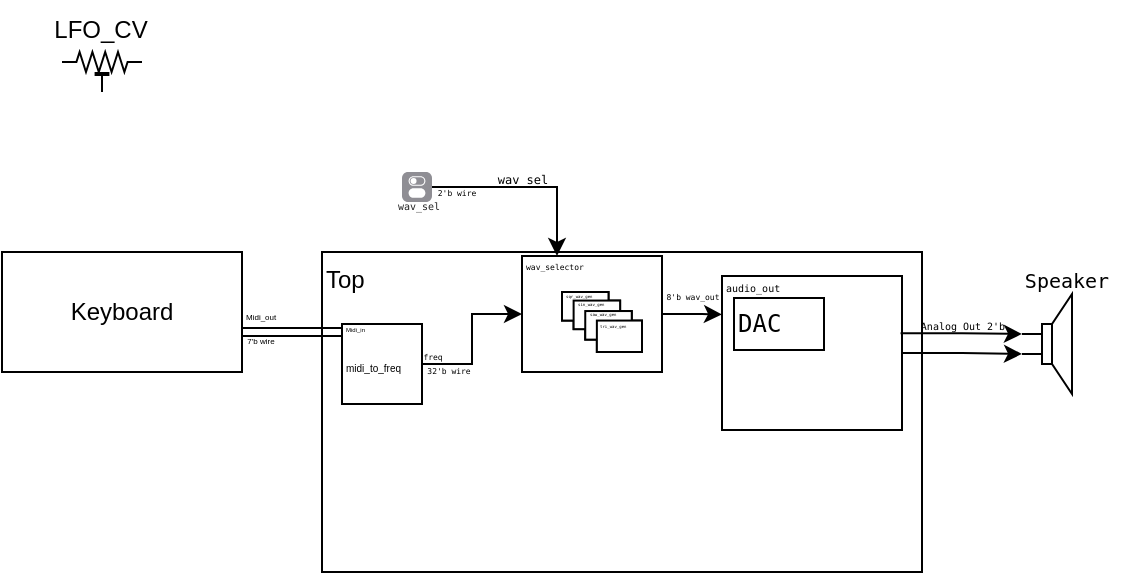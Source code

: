 <mxfile version="24.7.17">
  <diagram name="Page-1" id="_QOZc0Kbb-y-8wDCSOqI">
    <mxGraphModel dx="576" dy="1396" grid="1" gridSize="10" guides="1" tooltips="1" connect="1" arrows="1" fold="1" page="1" pageScale="1" pageWidth="850" pageHeight="1100" math="0" shadow="0">
      <root>
        <mxCell id="0" />
        <mxCell id="1" parent="0" />
        <mxCell id="DpxpJyjisL2csvLSL_Co-1" value="Top" style="rounded=0;whiteSpace=wrap;html=1;align=left;verticalAlign=top;" parent="1" vertex="1">
          <mxGeometry x="180" y="120" width="300" height="160" as="geometry" />
        </mxCell>
        <mxCell id="DpxpJyjisL2csvLSL_Co-22" style="edgeStyle=orthogonalEdgeStyle;rounded=0;orthogonalLoop=1;jettySize=auto;html=1;exitX=1;exitY=0.5;exitDx=0;exitDy=0;entryX=0;entryY=0.5;entryDx=0;entryDy=0;" parent="1" source="DpxpJyjisL2csvLSL_Co-2" target="DpxpJyjisL2csvLSL_Co-12" edge="1">
          <mxGeometry relative="1" as="geometry" />
        </mxCell>
        <mxCell id="DpxpJyjisL2csvLSL_Co-27" value="&lt;pre style=&quot;line-height: 0%;&quot;&gt;&lt;font style=&quot;font-size: 4px;&quot;&gt;32&#39;b wire&lt;/font&gt;&lt;/pre&gt;" style="edgeLabel;html=1;align=center;verticalAlign=middle;resizable=0;points=[];labelBackgroundColor=none;" parent="DpxpJyjisL2csvLSL_Co-22" vertex="1" connectable="0">
          <mxGeometry x="-0.697" relative="1" as="geometry">
            <mxPoint x="1" y="2" as="offset" />
          </mxGeometry>
        </mxCell>
        <mxCell id="DpxpJyjisL2csvLSL_Co-28" value="&lt;pre&gt;&lt;font style=&quot;font-size: 4px;&quot;&gt;freq&lt;/font&gt;&lt;/pre&gt;" style="edgeLabel;html=1;align=center;verticalAlign=middle;resizable=0;points=[];labelBackgroundColor=none;" parent="DpxpJyjisL2csvLSL_Co-22" vertex="1" connectable="0">
          <mxGeometry x="-0.113" relative="1" as="geometry">
            <mxPoint x="-20" y="2" as="offset" />
          </mxGeometry>
        </mxCell>
        <mxCell id="DpxpJyjisL2csvLSL_Co-2" value="&lt;font style=&quot;font-size: 5px;&quot;&gt;midi_to_freq&lt;/font&gt;" style="rounded=0;whiteSpace=wrap;html=1;align=left;" parent="1" vertex="1">
          <mxGeometry x="190" y="156" width="40" height="40" as="geometry" />
        </mxCell>
        <mxCell id="DpxpJyjisL2csvLSL_Co-3" value="Keyboard" style="rounded=0;whiteSpace=wrap;html=1;" parent="1" vertex="1">
          <mxGeometry x="20" y="120" width="120" height="60" as="geometry" />
        </mxCell>
        <mxCell id="DpxpJyjisL2csvLSL_Co-4" value="" style="shape=link;html=1;rounded=0;entryX=0;entryY=0.25;entryDx=0;entryDy=0;" parent="1" target="DpxpJyjisL2csvLSL_Co-1" edge="1">
          <mxGeometry width="100" relative="1" as="geometry">
            <mxPoint x="140" y="160" as="sourcePoint" />
            <mxPoint x="210" y="160" as="targetPoint" />
          </mxGeometry>
        </mxCell>
        <mxCell id="DpxpJyjisL2csvLSL_Co-5" value="&lt;font style=&quot;font-size: 4px;&quot;&gt;Midi_out&lt;/font&gt;" style="edgeLabel;html=1;align=left;verticalAlign=middle;resizable=0;points=[];" parent="DpxpJyjisL2csvLSL_Co-4" vertex="1" connectable="0">
          <mxGeometry x="-0.397" y="3" relative="1" as="geometry">
            <mxPoint x="-12" y="-7" as="offset" />
          </mxGeometry>
        </mxCell>
        <mxCell id="DpxpJyjisL2csvLSL_Co-6" value="&lt;font style=&quot;font-size: 3px;&quot;&gt;Midi_in&lt;/font&gt;" style="text;html=1;align=left;verticalAlign=middle;resizable=0;points=[];autosize=1;strokeColor=none;fillColor=none;" parent="1" vertex="1">
          <mxGeometry x="190" y="141" width="30" height="30" as="geometry" />
        </mxCell>
        <mxCell id="DpxpJyjisL2csvLSL_Co-7" value="&lt;font style=&quot;font-size: 4px;&quot;&gt;7&#39;b wire&lt;/font&gt;" style="text;html=1;align=center;verticalAlign=middle;resizable=0;points=[];autosize=1;strokeColor=none;fillColor=none;" parent="1" vertex="1">
          <mxGeometry x="129" y="147" width="40" height="30" as="geometry" />
        </mxCell>
        <mxCell id="DpxpJyjisL2csvLSL_Co-10" value="" style="shape=link;html=1;rounded=0;" parent="1" edge="1">
          <mxGeometry width="100" relative="1" as="geometry">
            <mxPoint x="160" y="160" as="sourcePoint" />
            <mxPoint x="190" y="160" as="targetPoint" />
          </mxGeometry>
        </mxCell>
        <mxCell id="DpxpJyjisL2csvLSL_Co-38" style="edgeStyle=orthogonalEdgeStyle;rounded=0;orthogonalLoop=1;jettySize=auto;html=1;exitX=0;exitY=0.5;exitDx=0;exitDy=0;entryX=0;entryY=0.75;entryDx=0;entryDy=0;" parent="1" source="DpxpJyjisL2csvLSL_Co-12" target="DpxpJyjisL2csvLSL_Co-32" edge="1">
          <mxGeometry relative="1" as="geometry" />
        </mxCell>
        <mxCell id="xatcxTwvZZ-EbhXHnizl-2" style="edgeStyle=orthogonalEdgeStyle;rounded=0;orthogonalLoop=1;jettySize=auto;html=1;entryX=0;entryY=0.25;entryDx=0;entryDy=0;" edge="1" parent="1" source="DpxpJyjisL2csvLSL_Co-12" target="DpxpJyjisL2csvLSL_Co-41">
          <mxGeometry relative="1" as="geometry" />
        </mxCell>
        <mxCell id="xatcxTwvZZ-EbhXHnizl-10" style="edgeStyle=orthogonalEdgeStyle;rounded=0;orthogonalLoop=1;jettySize=auto;html=1;exitX=0;exitY=0.5;exitDx=0;exitDy=0;entryX=0;entryY=0.75;entryDx=0;entryDy=0;" edge="1" parent="1" source="DpxpJyjisL2csvLSL_Co-12" target="DpxpJyjisL2csvLSL_Co-32">
          <mxGeometry relative="1" as="geometry" />
        </mxCell>
        <mxCell id="xatcxTwvZZ-EbhXHnizl-11" style="edgeStyle=orthogonalEdgeStyle;rounded=0;orthogonalLoop=1;jettySize=auto;html=1;exitX=0;exitY=0.5;exitDx=0;exitDy=0;entryX=0;entryY=0.75;entryDx=0;entryDy=0;startSize=5;" edge="1" parent="1" source="DpxpJyjisL2csvLSL_Co-12" target="DpxpJyjisL2csvLSL_Co-32">
          <mxGeometry relative="1" as="geometry" />
        </mxCell>
        <mxCell id="DpxpJyjisL2csvLSL_Co-12" value="&lt;pre style=&quot;line-height: 70%; margin-bottom: 50px; margin-top: 0px;&quot;&gt;&lt;font style=&quot;font-size: 4px;&quot;&gt;wav_selector&lt;/font&gt;&lt;/pre&gt;" style="rounded=0;whiteSpace=wrap;html=1;align=left;" parent="1" vertex="1">
          <mxGeometry x="280" y="122" width="70" height="58" as="geometry" />
        </mxCell>
        <mxCell id="DpxpJyjisL2csvLSL_Co-13" value="" style="pointerEvents=1;verticalLabelPosition=bottom;shadow=0;dashed=0;align=center;html=1;verticalAlign=top;shape=mxgraph.electrical.resistors.trimmer_pot_2;" parent="1" vertex="1">
          <mxGeometry x="50" y="20" width="40" height="20" as="geometry" />
        </mxCell>
        <mxCell id="DpxpJyjisL2csvLSL_Co-14" value="LFO_CV" style="text;html=1;align=center;verticalAlign=middle;resizable=0;points=[];autosize=1;strokeColor=none;fillColor=none;" parent="1" vertex="1">
          <mxGeometry x="34" y="-6" width="70" height="30" as="geometry" />
        </mxCell>
        <mxCell id="DpxpJyjisL2csvLSL_Co-24" value="" style="edgeStyle=orthogonalEdgeStyle;rounded=0;orthogonalLoop=1;jettySize=auto;html=1;entryX=0.25;entryY=0;entryDx=0;entryDy=0;" parent="1" source="DpxpJyjisL2csvLSL_Co-15" target="DpxpJyjisL2csvLSL_Co-12" edge="1">
          <mxGeometry relative="1" as="geometry" />
        </mxCell>
        <mxCell id="DpxpJyjisL2csvLSL_Co-26" value="&lt;pre style=&quot;line-height: 0%;&quot;&gt;&lt;font style=&quot;font-size: 4px;&quot;&gt;2&#39;b wire&lt;/font&gt;&lt;/pre&gt;&lt;div style=&quot;line-height: 0%; font-size: 10px;&quot;&gt;&lt;br&gt;&lt;/div&gt;" style="edgeLabel;html=1;align=center;verticalAlign=bottom;resizable=0;points=[];labelBackgroundColor=none;" parent="DpxpJyjisL2csvLSL_Co-24" vertex="1" connectable="0">
          <mxGeometry x="-0.54" relative="1" as="geometry">
            <mxPoint x="-11" y="19" as="offset" />
          </mxGeometry>
        </mxCell>
        <mxCell id="DpxpJyjisL2csvLSL_Co-15" value="&lt;pre style=&quot;margin-bottom: 0px; margin-top: -10px;&quot;&gt;&lt;font style=&quot;font-size: 5px;&quot;&gt;wav_sel&lt;/font&gt;&lt;/pre&gt;&lt;div style=&quot;font-size: 7px;&quot;&gt;&lt;br&gt;&lt;/div&gt;" style="html=1;strokeWidth=1;shadow=0;dashed=0;shape=mxgraph.ios7.misc.switch;fillColor=#8F8E94;strokeColor=none;buttonText=;strokeColor2=#222222;fontColor=#222222;fontSize=8;verticalLabelPosition=bottom;verticalAlign=top;align=center;sketch=0;" parent="1" vertex="1">
          <mxGeometry x="220" y="80" width="15" height="15" as="geometry" />
        </mxCell>
        <mxCell id="DpxpJyjisL2csvLSL_Co-11" value="&lt;pre style=&quot;line-height: 10%; padding-top: 0px; padding-bottom: 0px; margin-top: 0px; margin-bottom: 25px;&quot;&gt;&lt;br&gt;&lt;/pre&gt;" style="rounded=0;whiteSpace=wrap;html=1;align=left;movable=1;resizable=1;rotatable=1;deletable=1;editable=1;locked=0;connectable=1;" parent="1" vertex="1">
          <mxGeometry x="300" y="140" width="23.249" height="14.286" as="geometry" />
        </mxCell>
        <mxCell id="DpxpJyjisL2csvLSL_Co-29" value="&lt;pre style=&quot;line-height: 10%; padding-top: 0px; padding-bottom: 0px; margin-top: 0px; margin-bottom: 25px;&quot;&gt;&lt;br&gt;&lt;/pre&gt;" style="rounded=0;whiteSpace=wrap;html=1;align=left;movable=1;resizable=1;rotatable=1;deletable=1;editable=1;locked=0;connectable=1;" parent="1" vertex="1">
          <mxGeometry x="305.812" y="144.286" width="23.249" height="14.286" as="geometry" />
        </mxCell>
        <mxCell id="DpxpJyjisL2csvLSL_Co-30" value="&lt;pre style=&quot;line-height: 10%; padding-top: 0px; padding-bottom: 0px; margin-top: 0px; margin-bottom: 25px;&quot;&gt;&lt;br&gt;&lt;/pre&gt;" style="rounded=0;whiteSpace=wrap;html=1;align=left;movable=1;resizable=1;rotatable=1;deletable=1;editable=1;locked=0;connectable=1;" parent="1" vertex="1">
          <mxGeometry x="311.625" y="149.524" width="23.249" height="14.286" as="geometry" />
        </mxCell>
        <mxCell id="DpxpJyjisL2csvLSL_Co-31" value="&lt;pre style=&quot;line-height: 10%; padding-top: 0px; padding-bottom: 0px; margin-top: 0px; margin-bottom: 25px;&quot;&gt;&lt;br&gt;&lt;/pre&gt;" style="rounded=0;whiteSpace=wrap;html=1;align=left;movable=1;resizable=1;rotatable=1;deletable=1;editable=1;locked=0;connectable=1;" parent="1" vertex="1">
          <mxGeometry x="317.437" y="154.286" width="22.563" height="15.714" as="geometry" />
        </mxCell>
        <mxCell id="DpxpJyjisL2csvLSL_Co-32" value="&lt;pre style=&quot;line-height: 10%; padding-top: 0px; padding-bottom: 0px; margin-top: 0px; margin-bottom: 12px;&quot;&gt;&lt;font style=&quot;font-size: 2px;&quot;&gt;sqr_wav_gen&lt;/font&gt;&lt;/pre&gt;" style="rounded=0;whiteSpace=wrap;html=1;align=left;movable=1;resizable=1;rotatable=1;deletable=1;editable=1;locked=0;connectable=1;" parent="1" vertex="1">
          <mxGeometry x="300" y="140" width="23.249" height="14.286" as="geometry" />
        </mxCell>
        <mxCell id="DpxpJyjisL2csvLSL_Co-33" value="&lt;pre style=&quot;line-height: 10%; padding-top: 0px; padding-bottom: 0px; margin-top: 0px; margin-bottom: 12px;&quot;&gt;&lt;font style=&quot;font-size: 2px;&quot;&gt;sin_wav_gen&lt;/font&gt;&lt;/pre&gt;" style="rounded=0;whiteSpace=wrap;html=1;align=left;movable=1;resizable=1;rotatable=1;deletable=1;editable=1;locked=0;connectable=1;" parent="1" vertex="1">
          <mxGeometry x="305.812" y="144.286" width="23.249" height="14.286" as="geometry" />
        </mxCell>
        <mxCell id="DpxpJyjisL2csvLSL_Co-34" value="&lt;pre style=&quot;line-height: 10%; padding-top: 0px; padding-bottom: 0px; margin-top: 0px; margin-bottom: 15px;&quot;&gt;&lt;font style=&quot;font-size: 2px;&quot;&gt;saw_wav_gen&lt;/font&gt;&lt;/pre&gt;" style="rounded=0;whiteSpace=wrap;html=1;align=left;movable=1;resizable=1;rotatable=1;deletable=1;editable=1;locked=0;connectable=1;" parent="1" vertex="1">
          <mxGeometry x="311.625" y="149.524" width="23.249" height="14.286" as="geometry" />
        </mxCell>
        <mxCell id="DpxpJyjisL2csvLSL_Co-35" value="&lt;pre style=&quot;line-height: 10%; padding-top: 0px; padding-bottom: 0px; margin-top: 0px; margin-bottom: 12px;&quot;&gt;&lt;font style=&quot;font-size: 2px;&quot;&gt;tri_wav_gen&lt;/font&gt;&lt;/pre&gt;" style="rounded=0;whiteSpace=wrap;html=1;align=left;movable=1;resizable=1;rotatable=1;deletable=1;editable=1;locked=0;connectable=1;" parent="1" vertex="1">
          <mxGeometry x="317.437" y="154.286" width="22.563" height="15.714" as="geometry" />
        </mxCell>
        <mxCell id="DpxpJyjisL2csvLSL_Co-41" value="&lt;pre style=&quot;margin-top: 0px; margin-bottom: 70px;&quot;&gt;&lt;font style=&quot;font-size: 5px;&quot;&gt;audio_out&lt;/font&gt;&lt;/pre&gt;" style="rounded=0;whiteSpace=wrap;html=1;align=left;" parent="1" vertex="1">
          <mxGeometry x="380" y="132" width="90" height="77" as="geometry" />
        </mxCell>
        <mxCell id="xatcxTwvZZ-EbhXHnizl-1" value="&lt;pre&gt;DAC&lt;/pre&gt;" style="rounded=0;whiteSpace=wrap;html=1;align=left;" vertex="1" parent="1">
          <mxGeometry x="386" y="143" width="45" height="26" as="geometry" />
        </mxCell>
        <mxCell id="xatcxTwvZZ-EbhXHnizl-3" value="" style="pointerEvents=1;verticalLabelPosition=bottom;shadow=0;dashed=0;align=center;html=1;verticalAlign=top;shape=mxgraph.electrical.electro-mechanical.loudspeaker;" vertex="1" parent="1">
          <mxGeometry x="530" y="141" width="25" height="50" as="geometry" />
        </mxCell>
        <mxCell id="xatcxTwvZZ-EbhXHnizl-5" style="edgeStyle=orthogonalEdgeStyle;rounded=0;orthogonalLoop=1;jettySize=auto;html=1;exitX=1;exitY=0.5;exitDx=0;exitDy=0;entryX=0;entryY=0.6;entryDx=0;entryDy=0;entryPerimeter=0;" edge="1" parent="1" source="DpxpJyjisL2csvLSL_Co-41" target="xatcxTwvZZ-EbhXHnizl-3">
          <mxGeometry relative="1" as="geometry" />
        </mxCell>
        <mxCell id="xatcxTwvZZ-EbhXHnizl-6" style="edgeStyle=orthogonalEdgeStyle;rounded=0;orthogonalLoop=1;jettySize=auto;html=1;entryX=0;entryY=0.4;entryDx=0;entryDy=0;entryPerimeter=0;exitX=0.992;exitY=0.371;exitDx=0;exitDy=0;exitPerimeter=0;" edge="1" parent="1" source="DpxpJyjisL2csvLSL_Co-41" target="xatcxTwvZZ-EbhXHnizl-3">
          <mxGeometry relative="1" as="geometry">
            <mxPoint x="470" y="160" as="sourcePoint" />
          </mxGeometry>
        </mxCell>
        <mxCell id="xatcxTwvZZ-EbhXHnizl-7" value="&lt;pre&gt;&lt;font style=&quot;font-size: 5px;&quot;&gt;Analog Out 2&#39;b&lt;/font&gt;&lt;/pre&gt;" style="text;html=1;align=center;verticalAlign=middle;resizable=0;points=[];autosize=1;strokeColor=none;fillColor=none;" vertex="1" parent="1">
          <mxGeometry x="470" y="130" width="60" height="50" as="geometry" />
        </mxCell>
        <mxCell id="xatcxTwvZZ-EbhXHnizl-8" value="&lt;pre&gt;&lt;font style=&quot;font-size: 10px;&quot;&gt;Speaker&lt;/font&gt;&lt;/pre&gt;" style="text;html=1;align=center;verticalAlign=middle;resizable=0;points=[];autosize=1;strokeColor=none;fillColor=none;" vertex="1" parent="1">
          <mxGeometry x="522" y="109" width="60" height="50" as="geometry" />
        </mxCell>
        <mxCell id="xatcxTwvZZ-EbhXHnizl-9" value="&lt;pre&gt;&lt;font style=&quot;font-size: 6px;&quot;&gt;wav_sel&lt;/font&gt;&lt;/pre&gt;" style="text;html=1;align=center;verticalAlign=middle;resizable=0;points=[];autosize=1;strokeColor=none;fillColor=none;" vertex="1" parent="1">
          <mxGeometry x="255" y="57" width="50" height="50" as="geometry" />
        </mxCell>
        <mxCell id="xatcxTwvZZ-EbhXHnizl-14" value="&lt;pre&gt;&lt;font style=&quot;font-size: 4px;&quot;&gt;8&#39;b wav_out&lt;/font&gt;&lt;/pre&gt;" style="text;html=1;align=center;verticalAlign=middle;resizable=0;points=[];autosize=1;strokeColor=none;fillColor=none;" vertex="1" parent="1">
          <mxGeometry x="340" y="115" width="50" height="50" as="geometry" />
        </mxCell>
      </root>
    </mxGraphModel>
  </diagram>
</mxfile>
